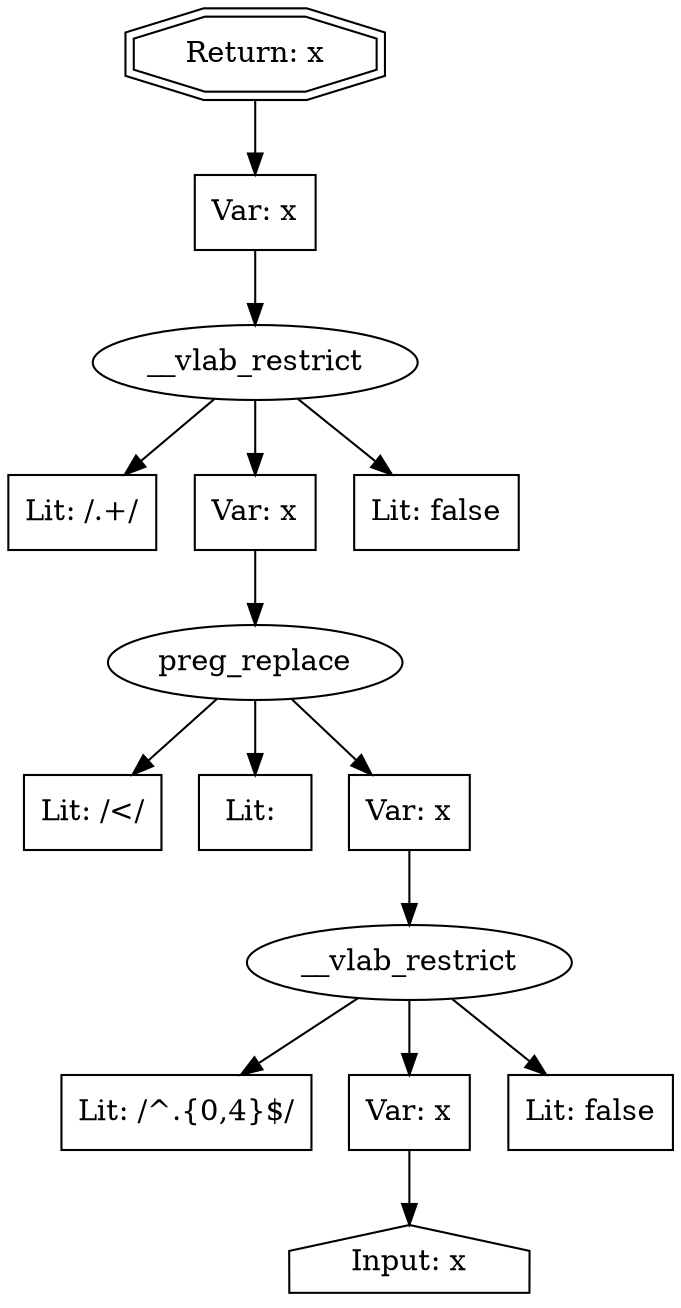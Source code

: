 digraph cfg {
  n1 [shape=doubleoctagon, label="Return: x"];
  n2 [shape=box, label="Var: x"];
  n4 [shape=ellipse, label="__vlab_restrict"];
  n5 [shape=box, label="Lit: /.+/"];
  n6 [shape=box, label="Var: x"];
  n8 [shape=ellipse, label="preg_replace"];
  n9 [shape=box, label="Lit: /</"];
  n10 [shape=box, label="Lit: "];
  n11 [shape=box, label="Var: x"];
  n13 [shape=ellipse, label="__vlab_restrict"];
  n14 [shape=box, label="Lit: /^.{0,4}$/"];
  n15 [shape=box, label="Var: x"];
  n17 [shape=house, label="Input: x"];
  n18 [shape=box, label="Lit: false"];
  n19 [shape=box, label="Lit: false"];
  n4 -> n5;
  n4 -> n6;
  n4 -> n19;
  n8 -> n9;
  n8 -> n10;
  n8 -> n11;
  n13 -> n14;
  n13 -> n15;
  n13 -> n18;
  n15 -> n17;
  n11 -> n13;
  n6 -> n8;
  n2 -> n4;
  n1 -> n2;
}